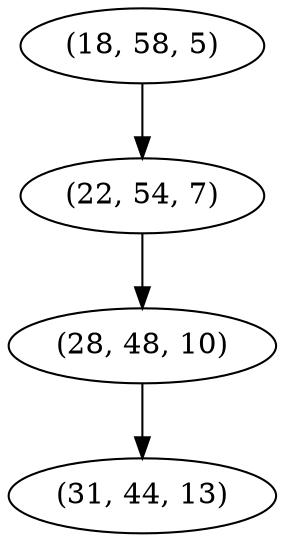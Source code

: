 digraph tree {
    "(18, 58, 5)";
    "(22, 54, 7)";
    "(28, 48, 10)";
    "(31, 44, 13)";
    "(18, 58, 5)" -> "(22, 54, 7)";
    "(22, 54, 7)" -> "(28, 48, 10)";
    "(28, 48, 10)" -> "(31, 44, 13)";
}
